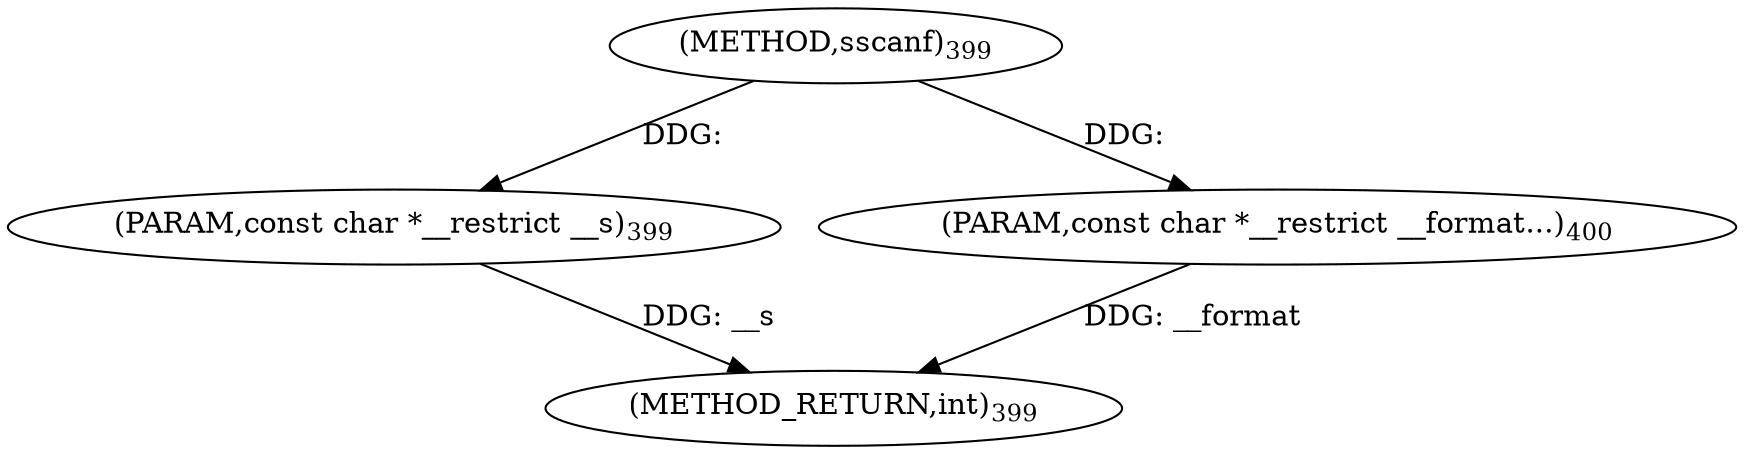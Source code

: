 digraph "sscanf" {  
"30195" [label = <(METHOD,sscanf)<SUB>399</SUB>> ]
"30198" [label = <(METHOD_RETURN,int)<SUB>399</SUB>> ]
"30196" [label = <(PARAM,const char *__restrict __s)<SUB>399</SUB>> ]
"30197" [label = <(PARAM,const char *__restrict __format...)<SUB>400</SUB>> ]
  "30196" -> "30198"  [ label = "DDG: __s"] 
  "30197" -> "30198"  [ label = "DDG: __format"] 
  "30195" -> "30196"  [ label = "DDG: "] 
  "30195" -> "30197"  [ label = "DDG: "] 
}

